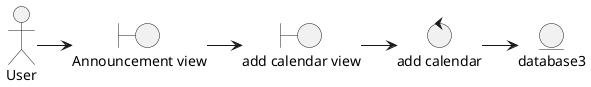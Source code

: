 @startuml uc2_2_add_calendar
:User: as actor
boundary "Announcement view" as view
boundary "add calendar view" as calendarView
control "add calendar" as controller2
entity database3

'connections

actor --r-> view
view --r-> calendarView
calendarView --r-> controller2
controller2 --r-> database3
@enduml